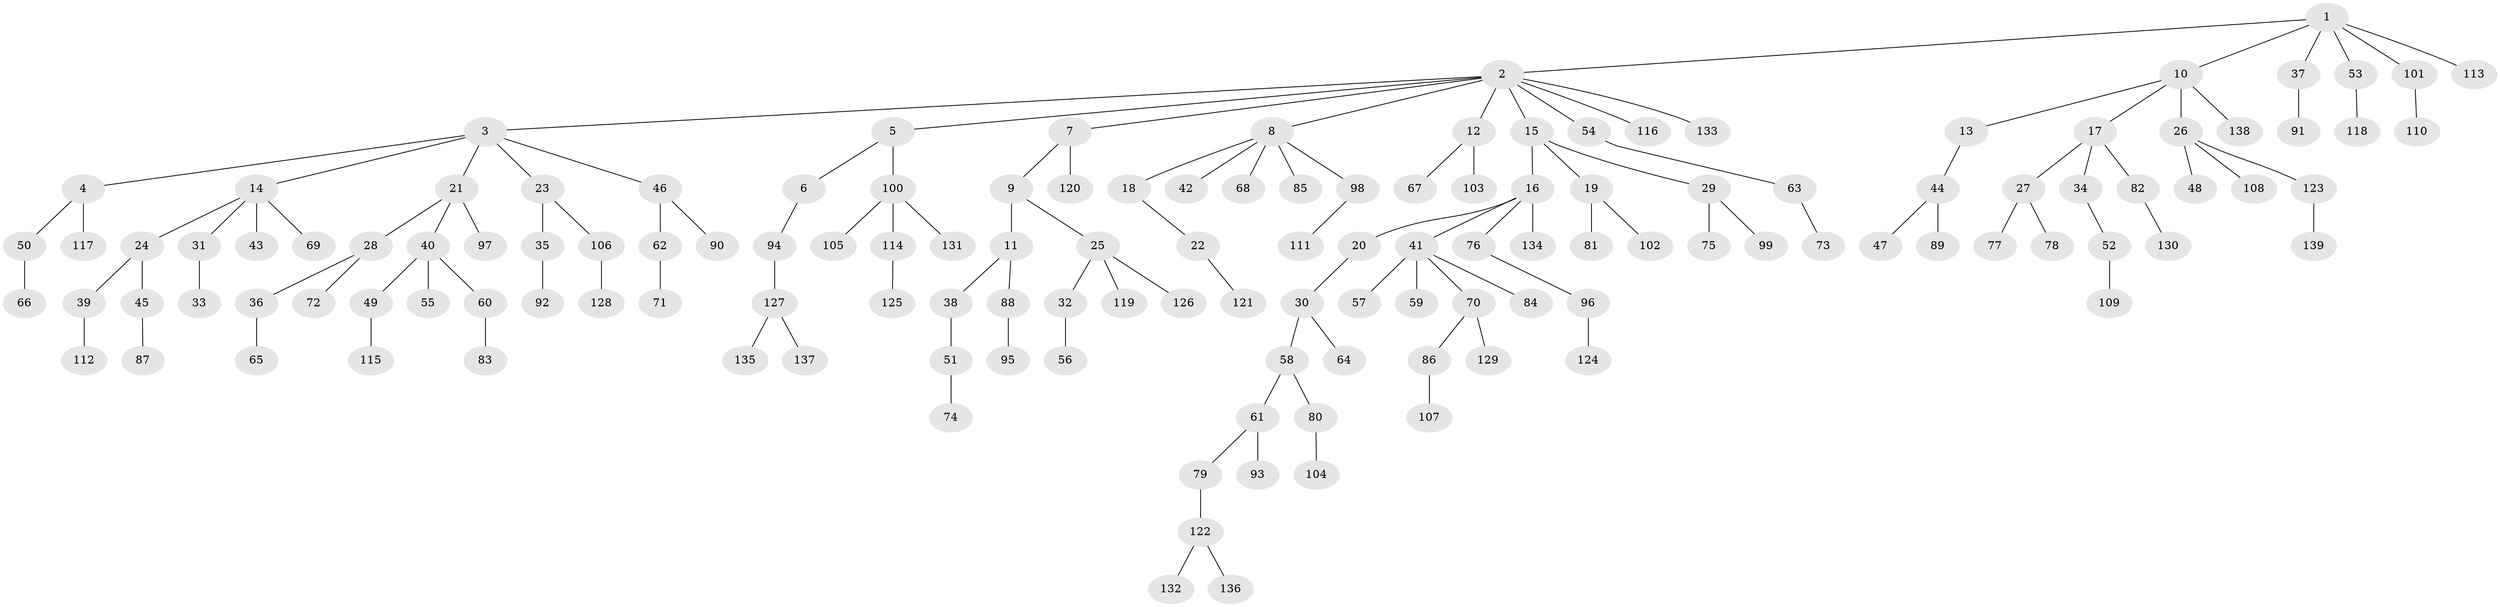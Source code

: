 // Generated by graph-tools (version 1.1) at 2025/15/03/09/25 04:15:26]
// undirected, 139 vertices, 138 edges
graph export_dot {
graph [start="1"]
  node [color=gray90,style=filled];
  1;
  2;
  3;
  4;
  5;
  6;
  7;
  8;
  9;
  10;
  11;
  12;
  13;
  14;
  15;
  16;
  17;
  18;
  19;
  20;
  21;
  22;
  23;
  24;
  25;
  26;
  27;
  28;
  29;
  30;
  31;
  32;
  33;
  34;
  35;
  36;
  37;
  38;
  39;
  40;
  41;
  42;
  43;
  44;
  45;
  46;
  47;
  48;
  49;
  50;
  51;
  52;
  53;
  54;
  55;
  56;
  57;
  58;
  59;
  60;
  61;
  62;
  63;
  64;
  65;
  66;
  67;
  68;
  69;
  70;
  71;
  72;
  73;
  74;
  75;
  76;
  77;
  78;
  79;
  80;
  81;
  82;
  83;
  84;
  85;
  86;
  87;
  88;
  89;
  90;
  91;
  92;
  93;
  94;
  95;
  96;
  97;
  98;
  99;
  100;
  101;
  102;
  103;
  104;
  105;
  106;
  107;
  108;
  109;
  110;
  111;
  112;
  113;
  114;
  115;
  116;
  117;
  118;
  119;
  120;
  121;
  122;
  123;
  124;
  125;
  126;
  127;
  128;
  129;
  130;
  131;
  132;
  133;
  134;
  135;
  136;
  137;
  138;
  139;
  1 -- 2;
  1 -- 10;
  1 -- 37;
  1 -- 53;
  1 -- 101;
  1 -- 113;
  2 -- 3;
  2 -- 5;
  2 -- 7;
  2 -- 8;
  2 -- 12;
  2 -- 15;
  2 -- 54;
  2 -- 116;
  2 -- 133;
  3 -- 4;
  3 -- 14;
  3 -- 21;
  3 -- 23;
  3 -- 46;
  4 -- 50;
  4 -- 117;
  5 -- 6;
  5 -- 100;
  6 -- 94;
  7 -- 9;
  7 -- 120;
  8 -- 18;
  8 -- 42;
  8 -- 68;
  8 -- 85;
  8 -- 98;
  9 -- 11;
  9 -- 25;
  10 -- 13;
  10 -- 17;
  10 -- 26;
  10 -- 138;
  11 -- 38;
  11 -- 88;
  12 -- 67;
  12 -- 103;
  13 -- 44;
  14 -- 24;
  14 -- 31;
  14 -- 43;
  14 -- 69;
  15 -- 16;
  15 -- 19;
  15 -- 29;
  16 -- 20;
  16 -- 41;
  16 -- 76;
  16 -- 134;
  17 -- 27;
  17 -- 34;
  17 -- 82;
  18 -- 22;
  19 -- 81;
  19 -- 102;
  20 -- 30;
  21 -- 28;
  21 -- 40;
  21 -- 97;
  22 -- 121;
  23 -- 35;
  23 -- 106;
  24 -- 39;
  24 -- 45;
  25 -- 32;
  25 -- 119;
  25 -- 126;
  26 -- 48;
  26 -- 108;
  26 -- 123;
  27 -- 77;
  27 -- 78;
  28 -- 36;
  28 -- 72;
  29 -- 75;
  29 -- 99;
  30 -- 58;
  30 -- 64;
  31 -- 33;
  32 -- 56;
  34 -- 52;
  35 -- 92;
  36 -- 65;
  37 -- 91;
  38 -- 51;
  39 -- 112;
  40 -- 49;
  40 -- 55;
  40 -- 60;
  41 -- 57;
  41 -- 59;
  41 -- 70;
  41 -- 84;
  44 -- 47;
  44 -- 89;
  45 -- 87;
  46 -- 62;
  46 -- 90;
  49 -- 115;
  50 -- 66;
  51 -- 74;
  52 -- 109;
  53 -- 118;
  54 -- 63;
  58 -- 61;
  58 -- 80;
  60 -- 83;
  61 -- 79;
  61 -- 93;
  62 -- 71;
  63 -- 73;
  70 -- 86;
  70 -- 129;
  76 -- 96;
  79 -- 122;
  80 -- 104;
  82 -- 130;
  86 -- 107;
  88 -- 95;
  94 -- 127;
  96 -- 124;
  98 -- 111;
  100 -- 105;
  100 -- 114;
  100 -- 131;
  101 -- 110;
  106 -- 128;
  114 -- 125;
  122 -- 132;
  122 -- 136;
  123 -- 139;
  127 -- 135;
  127 -- 137;
}
